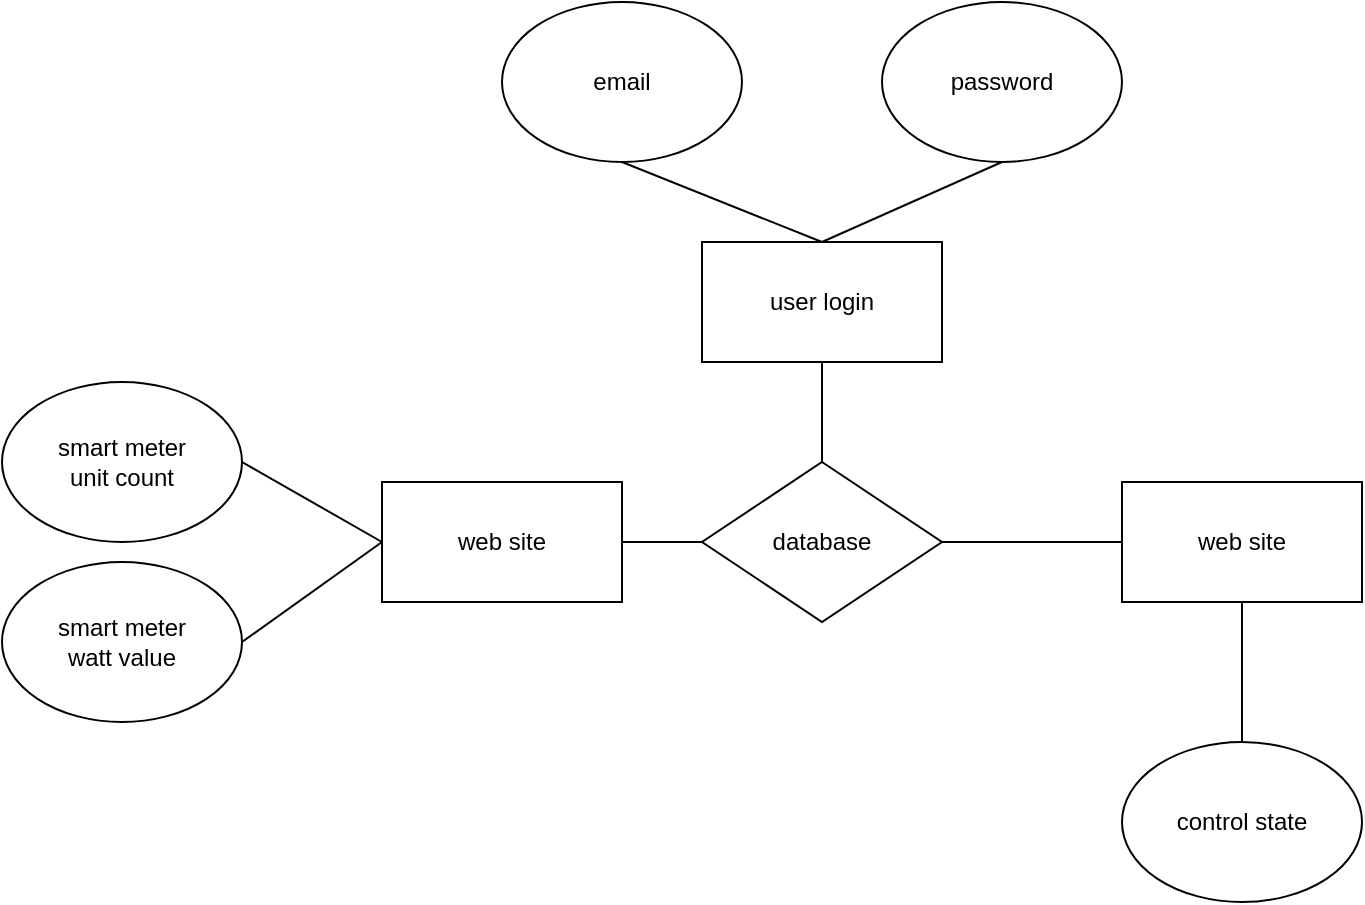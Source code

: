<mxfile version="15.8.7" type="device"><diagram id="R2lEEEUBdFMjLlhIrx00" name="Page-1"><mxGraphModel dx="1422" dy="865" grid="1" gridSize="10" guides="1" tooltips="1" connect="1" arrows="1" fold="1" page="1" pageScale="1" pageWidth="850" pageHeight="1100" math="0" shadow="0" extFonts="Permanent Marker^https://fonts.googleapis.com/css?family=Permanent+Marker"><root><mxCell id="0"/><mxCell id="1" parent="0"/><mxCell id="NcfLzSRMUrMGR93YZeFm-1" value="smart meter &lt;br&gt;unit count" style="ellipse;whiteSpace=wrap;html=1;" vertex="1" parent="1"><mxGeometry x="60" y="270" width="120" height="80" as="geometry"/></mxCell><mxCell id="NcfLzSRMUrMGR93YZeFm-2" value="&lt;span&gt;smart meter&lt;/span&gt;&lt;br&gt;&lt;span&gt;watt value&lt;/span&gt;" style="ellipse;whiteSpace=wrap;html=1;" vertex="1" parent="1"><mxGeometry x="60" y="360" width="120" height="80" as="geometry"/></mxCell><mxCell id="NcfLzSRMUrMGR93YZeFm-4" value="web site" style="rounded=0;whiteSpace=wrap;html=1;" vertex="1" parent="1"><mxGeometry x="250" y="320" width="120" height="60" as="geometry"/></mxCell><mxCell id="NcfLzSRMUrMGR93YZeFm-5" value="database" style="rhombus;whiteSpace=wrap;html=1;" vertex="1" parent="1"><mxGeometry x="410" y="310" width="120" height="80" as="geometry"/></mxCell><mxCell id="NcfLzSRMUrMGR93YZeFm-6" value="&lt;span&gt;email&lt;/span&gt;" style="ellipse;whiteSpace=wrap;html=1;" vertex="1" parent="1"><mxGeometry x="310" y="80" width="120" height="80" as="geometry"/></mxCell><mxCell id="NcfLzSRMUrMGR93YZeFm-9" value="control state" style="ellipse;whiteSpace=wrap;html=1;" vertex="1" parent="1"><mxGeometry x="620" y="450" width="120" height="80" as="geometry"/></mxCell><mxCell id="NcfLzSRMUrMGR93YZeFm-12" value="user login" style="rounded=0;whiteSpace=wrap;html=1;" vertex="1" parent="1"><mxGeometry x="410" y="200" width="120" height="60" as="geometry"/></mxCell><mxCell id="NcfLzSRMUrMGR93YZeFm-13" value="web site" style="rounded=0;whiteSpace=wrap;html=1;" vertex="1" parent="1"><mxGeometry x="620" y="320" width="120" height="60" as="geometry"/></mxCell><mxCell id="NcfLzSRMUrMGR93YZeFm-24" value="" style="endArrow=none;html=1;rounded=0;exitX=1;exitY=0.5;exitDx=0;exitDy=0;entryX=0;entryY=0.5;entryDx=0;entryDy=0;" edge="1" parent="1" source="NcfLzSRMUrMGR93YZeFm-2" target="NcfLzSRMUrMGR93YZeFm-4"><mxGeometry width="50" height="50" relative="1" as="geometry"><mxPoint x="400" y="450" as="sourcePoint"/><mxPoint x="450" y="400" as="targetPoint"/></mxGeometry></mxCell><mxCell id="NcfLzSRMUrMGR93YZeFm-25" value="" style="endArrow=none;html=1;rounded=0;exitX=1;exitY=0.5;exitDx=0;exitDy=0;entryX=0;entryY=0.5;entryDx=0;entryDy=0;" edge="1" parent="1" source="NcfLzSRMUrMGR93YZeFm-1" target="NcfLzSRMUrMGR93YZeFm-4"><mxGeometry width="50" height="50" relative="1" as="geometry"><mxPoint x="190" y="360" as="sourcePoint"/><mxPoint x="240" y="340" as="targetPoint"/></mxGeometry></mxCell><mxCell id="NcfLzSRMUrMGR93YZeFm-26" value="" style="endArrow=none;html=1;rounded=0;exitX=1;exitY=0.5;exitDx=0;exitDy=0;entryX=0;entryY=0.5;entryDx=0;entryDy=0;" edge="1" parent="1" source="NcfLzSRMUrMGR93YZeFm-4" target="NcfLzSRMUrMGR93YZeFm-5"><mxGeometry width="50" height="50" relative="1" as="geometry"><mxPoint x="200" y="370" as="sourcePoint"/><mxPoint x="270" y="370" as="targetPoint"/></mxGeometry></mxCell><mxCell id="NcfLzSRMUrMGR93YZeFm-27" value="" style="endArrow=none;html=1;rounded=0;exitX=1;exitY=0.5;exitDx=0;exitDy=0;entryX=0;entryY=0.5;entryDx=0;entryDy=0;" edge="1" parent="1" source="NcfLzSRMUrMGR93YZeFm-5" target="NcfLzSRMUrMGR93YZeFm-13"><mxGeometry width="50" height="50" relative="1" as="geometry"><mxPoint x="190" y="360" as="sourcePoint"/><mxPoint x="260" y="360" as="targetPoint"/></mxGeometry></mxCell><mxCell id="NcfLzSRMUrMGR93YZeFm-28" value="" style="endArrow=none;html=1;rounded=0;exitX=0.5;exitY=1;exitDx=0;exitDy=0;entryX=0.5;entryY=0;entryDx=0;entryDy=0;" edge="1" parent="1" source="NcfLzSRMUrMGR93YZeFm-12" target="NcfLzSRMUrMGR93YZeFm-5"><mxGeometry width="50" height="50" relative="1" as="geometry"><mxPoint x="540" y="360" as="sourcePoint"/><mxPoint x="630" y="360" as="targetPoint"/></mxGeometry></mxCell><mxCell id="NcfLzSRMUrMGR93YZeFm-29" value="" style="endArrow=none;html=1;rounded=0;exitX=0.5;exitY=1;exitDx=0;exitDy=0;entryX=0.5;entryY=0;entryDx=0;entryDy=0;" edge="1" parent="1" source="NcfLzSRMUrMGR93YZeFm-6" target="NcfLzSRMUrMGR93YZeFm-12"><mxGeometry width="50" height="50" relative="1" as="geometry"><mxPoint x="480" y="270" as="sourcePoint"/><mxPoint x="480" y="320" as="targetPoint"/></mxGeometry></mxCell><mxCell id="NcfLzSRMUrMGR93YZeFm-30" value="" style="endArrow=none;html=1;rounded=0;exitX=0.5;exitY=1;exitDx=0;exitDy=0;entryX=0.5;entryY=0;entryDx=0;entryDy=0;" edge="1" parent="1" source="NcfLzSRMUrMGR93YZeFm-13" target="NcfLzSRMUrMGR93YZeFm-9"><mxGeometry width="50" height="50" relative="1" as="geometry"><mxPoint x="480" y="270" as="sourcePoint"/><mxPoint x="480" y="320" as="targetPoint"/></mxGeometry></mxCell><mxCell id="NcfLzSRMUrMGR93YZeFm-32" value="&lt;span&gt;password&lt;/span&gt;" style="ellipse;whiteSpace=wrap;html=1;" vertex="1" parent="1"><mxGeometry x="500" y="80" width="120" height="80" as="geometry"/></mxCell><mxCell id="NcfLzSRMUrMGR93YZeFm-33" value="" style="endArrow=none;html=1;rounded=0;entryX=0.5;entryY=1;entryDx=0;entryDy=0;exitX=0.5;exitY=0;exitDx=0;exitDy=0;" edge="1" parent="1" source="NcfLzSRMUrMGR93YZeFm-12" target="NcfLzSRMUrMGR93YZeFm-32"><mxGeometry width="50" height="50" relative="1" as="geometry"><mxPoint x="400" y="450" as="sourcePoint"/><mxPoint x="450" y="400" as="targetPoint"/></mxGeometry></mxCell></root></mxGraphModel></diagram></mxfile>